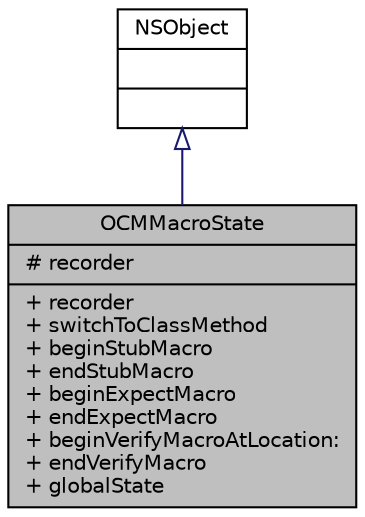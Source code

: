 digraph "OCMMacroState"
{
  bgcolor="transparent";
  edge [fontname="Helvetica",fontsize="10",labelfontname="Helvetica",labelfontsize="10"];
  node [fontname="Helvetica",fontsize="10",shape=record];
  Node1 [label="{OCMMacroState\n|# recorder\l|+ recorder\l+ switchToClassMethod\l+ beginStubMacro\l+ endStubMacro\l+ beginExpectMacro\l+ endExpectMacro\l+ beginVerifyMacroAtLocation:\l+ endVerifyMacro\l+ globalState\l}",height=0.2,width=0.4,color="black", fillcolor="grey75", style="filled" fontcolor="black"];
  Node2 -> Node1 [dir="back",color="midnightblue",fontsize="10",style="solid",arrowtail="onormal",fontname="Helvetica"];
  Node2 [label="{NSObject\n||}",height=0.2,width=0.4,color="black",URL="$d7/dc4/class_n_s_object.html"];
}
